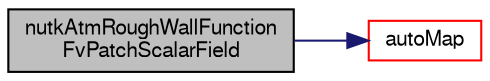 digraph "nutkAtmRoughWallFunctionFvPatchScalarField"
{
  bgcolor="transparent";
  edge [fontname="FreeSans",fontsize="10",labelfontname="FreeSans",labelfontsize="10"];
  node [fontname="FreeSans",fontsize="10",shape=record];
  rankdir="LR";
  Node14 [label="nutkAtmRoughWallFunction\lFvPatchScalarField",height=0.2,width=0.4,color="black", fillcolor="grey75", style="filled", fontcolor="black"];
  Node14 -> Node15 [color="midnightblue",fontsize="10",style="solid",fontname="FreeSans"];
  Node15 [label="autoMap",height=0.2,width=0.4,color="red",URL="$a31258.html#a0ab0c43ce90d756c88dd81e3d0a9eef5",tooltip="Map (and resize as needed) from self given a mapping object. "];
}
